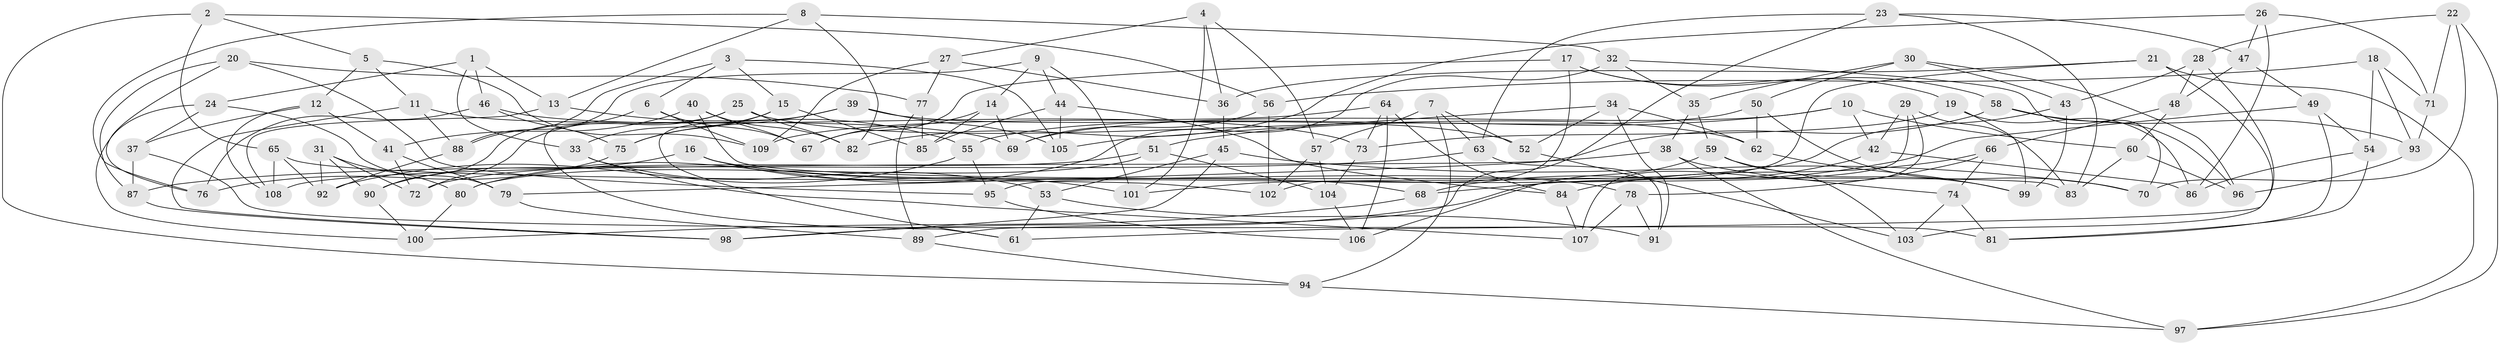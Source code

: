 // coarse degree distribution, {6: 0.5909090909090909, 5: 0.045454545454545456, 4: 0.3181818181818182, 3: 0.045454545454545456}
// Generated by graph-tools (version 1.1) at 2025/52/02/27/25 19:52:35]
// undirected, 109 vertices, 218 edges
graph export_dot {
graph [start="1"]
  node [color=gray90,style=filled];
  1;
  2;
  3;
  4;
  5;
  6;
  7;
  8;
  9;
  10;
  11;
  12;
  13;
  14;
  15;
  16;
  17;
  18;
  19;
  20;
  21;
  22;
  23;
  24;
  25;
  26;
  27;
  28;
  29;
  30;
  31;
  32;
  33;
  34;
  35;
  36;
  37;
  38;
  39;
  40;
  41;
  42;
  43;
  44;
  45;
  46;
  47;
  48;
  49;
  50;
  51;
  52;
  53;
  54;
  55;
  56;
  57;
  58;
  59;
  60;
  61;
  62;
  63;
  64;
  65;
  66;
  67;
  68;
  69;
  70;
  71;
  72;
  73;
  74;
  75;
  76;
  77;
  78;
  79;
  80;
  81;
  82;
  83;
  84;
  85;
  86;
  87;
  88;
  89;
  90;
  91;
  92;
  93;
  94;
  95;
  96;
  97;
  98;
  99;
  100;
  101;
  102;
  103;
  104;
  105;
  106;
  107;
  108;
  109;
  1 -- 13;
  1 -- 46;
  1 -- 24;
  1 -- 33;
  2 -- 65;
  2 -- 56;
  2 -- 94;
  2 -- 5;
  3 -- 88;
  3 -- 6;
  3 -- 15;
  3 -- 105;
  4 -- 36;
  4 -- 27;
  4 -- 101;
  4 -- 57;
  5 -- 12;
  5 -- 109;
  5 -- 11;
  6 -- 67;
  6 -- 90;
  6 -- 109;
  7 -- 63;
  7 -- 57;
  7 -- 94;
  7 -- 52;
  8 -- 76;
  8 -- 82;
  8 -- 13;
  8 -- 32;
  9 -- 101;
  9 -- 14;
  9 -- 88;
  9 -- 44;
  10 -- 69;
  10 -- 60;
  10 -- 51;
  10 -- 42;
  11 -- 69;
  11 -- 88;
  11 -- 98;
  12 -- 108;
  12 -- 37;
  12 -- 41;
  13 -- 55;
  13 -- 108;
  14 -- 69;
  14 -- 85;
  14 -- 67;
  15 -- 85;
  15 -- 75;
  15 -- 33;
  16 -- 101;
  16 -- 78;
  16 -- 90;
  16 -- 68;
  17 -- 19;
  17 -- 102;
  17 -- 67;
  17 -- 58;
  18 -- 54;
  18 -- 93;
  18 -- 56;
  18 -- 71;
  19 -- 99;
  19 -- 86;
  19 -- 73;
  20 -- 95;
  20 -- 77;
  20 -- 87;
  20 -- 76;
  21 -- 36;
  21 -- 103;
  21 -- 95;
  21 -- 97;
  22 -- 70;
  22 -- 71;
  22 -- 97;
  22 -- 28;
  23 -- 63;
  23 -- 89;
  23 -- 83;
  23 -- 47;
  24 -- 100;
  24 -- 37;
  24 -- 79;
  25 -- 62;
  25 -- 72;
  25 -- 82;
  25 -- 61;
  26 -- 71;
  26 -- 86;
  26 -- 47;
  26 -- 82;
  27 -- 77;
  27 -- 36;
  27 -- 109;
  28 -- 48;
  28 -- 61;
  28 -- 43;
  29 -- 107;
  29 -- 42;
  29 -- 98;
  29 -- 83;
  30 -- 43;
  30 -- 96;
  30 -- 35;
  30 -- 50;
  31 -- 80;
  31 -- 92;
  31 -- 90;
  31 -- 72;
  32 -- 35;
  32 -- 80;
  32 -- 70;
  33 -- 107;
  33 -- 53;
  34 -- 91;
  34 -- 52;
  34 -- 105;
  34 -- 62;
  35 -- 38;
  35 -- 59;
  36 -- 45;
  37 -- 81;
  37 -- 87;
  38 -- 97;
  38 -- 74;
  38 -- 108;
  39 -- 105;
  39 -- 52;
  39 -- 75;
  39 -- 61;
  40 -- 41;
  40 -- 83;
  40 -- 82;
  40 -- 67;
  41 -- 79;
  41 -- 72;
  42 -- 86;
  42 -- 68;
  43 -- 99;
  43 -- 101;
  44 -- 84;
  44 -- 85;
  44 -- 105;
  45 -- 98;
  45 -- 53;
  45 -- 70;
  46 -- 76;
  46 -- 73;
  46 -- 75;
  47 -- 48;
  47 -- 49;
  48 -- 60;
  48 -- 66;
  49 -- 81;
  49 -- 68;
  49 -- 54;
  50 -- 62;
  50 -- 55;
  50 -- 70;
  51 -- 104;
  51 -- 72;
  51 -- 80;
  52 -- 103;
  53 -- 91;
  53 -- 61;
  54 -- 81;
  54 -- 86;
  55 -- 92;
  55 -- 95;
  56 -- 102;
  56 -- 69;
  57 -- 104;
  57 -- 102;
  58 -- 79;
  58 -- 93;
  58 -- 96;
  59 -- 106;
  59 -- 99;
  59 -- 103;
  60 -- 96;
  60 -- 83;
  62 -- 99;
  63 -- 87;
  63 -- 91;
  64 -- 84;
  64 -- 109;
  64 -- 106;
  64 -- 73;
  65 -- 102;
  65 -- 108;
  65 -- 92;
  66 -- 78;
  66 -- 74;
  66 -- 84;
  68 -- 100;
  71 -- 93;
  73 -- 104;
  74 -- 103;
  74 -- 81;
  75 -- 76;
  77 -- 89;
  77 -- 85;
  78 -- 107;
  78 -- 91;
  79 -- 89;
  80 -- 100;
  84 -- 107;
  87 -- 98;
  88 -- 92;
  89 -- 94;
  90 -- 100;
  93 -- 96;
  94 -- 97;
  95 -- 106;
  104 -- 106;
}
